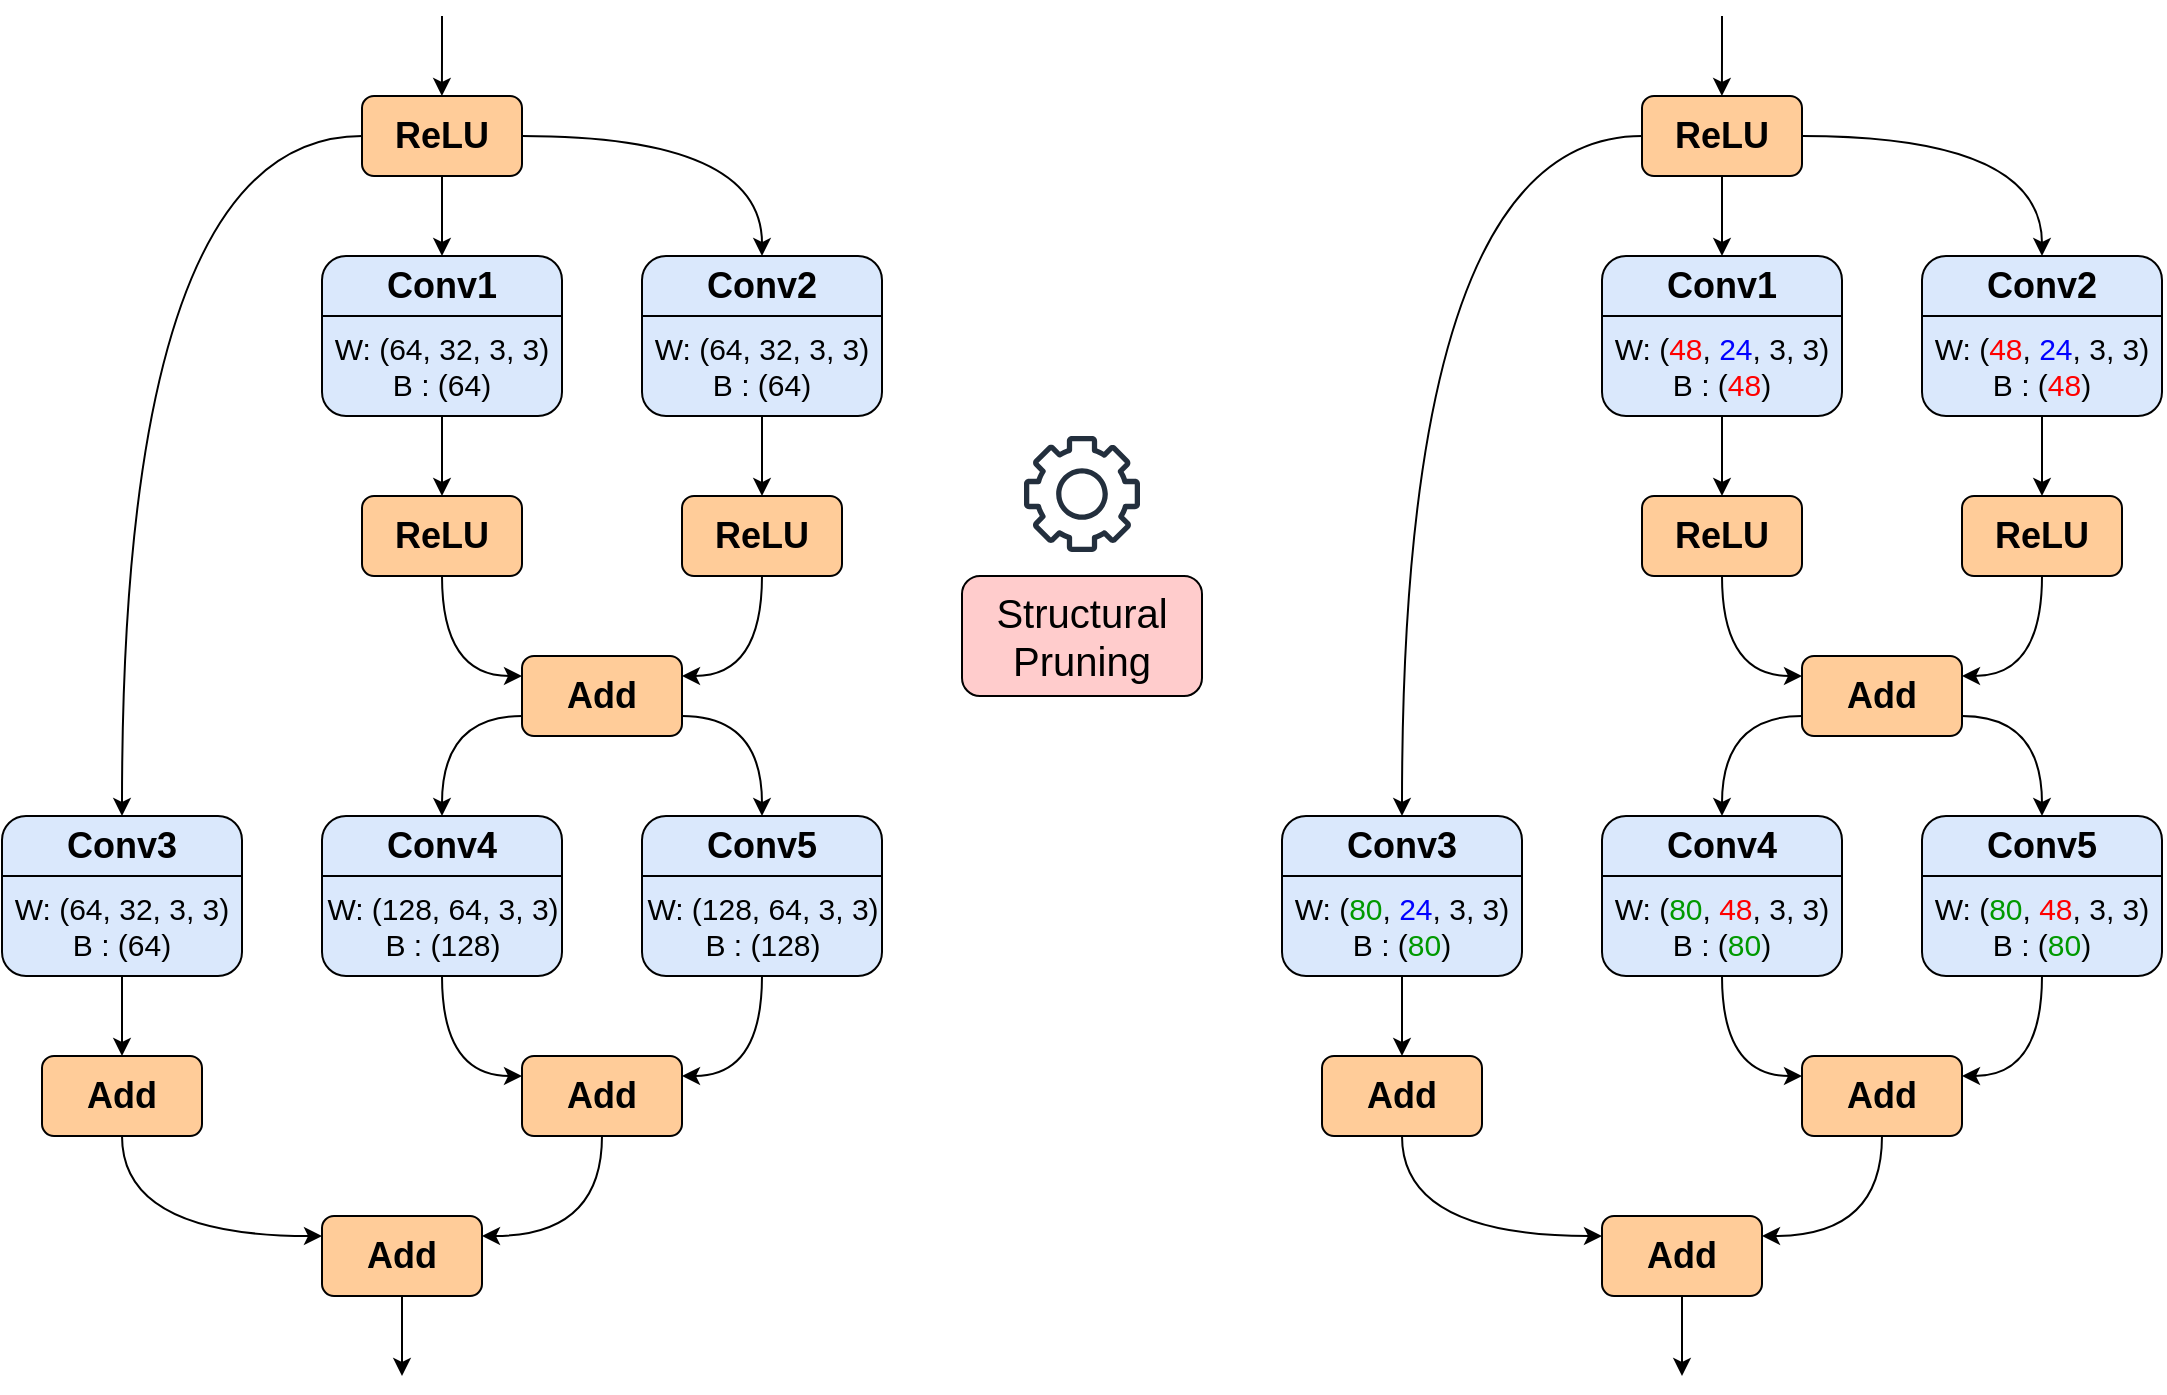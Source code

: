 <mxfile version="26.1.1">
  <diagram name="Trang-1" id="q7D1C00wIaDFVtjJNffa">
    <mxGraphModel dx="1489" dy="807" grid="1" gridSize="10" guides="1" tooltips="1" connect="1" arrows="1" fold="1" page="1" pageScale="1" pageWidth="850" pageHeight="1100" math="0" shadow="0">
      <root>
        <mxCell id="0" />
        <mxCell id="1" parent="0" />
        <mxCell id="fik9IuDUR1Fv5bedAydr-26" style="edgeStyle=orthogonalEdgeStyle;rounded=0;orthogonalLoop=1;jettySize=auto;html=1;" edge="1" parent="1" source="fik9IuDUR1Fv5bedAydr-1" target="fik9IuDUR1Fv5bedAydr-2">
          <mxGeometry relative="1" as="geometry" />
        </mxCell>
        <mxCell id="fik9IuDUR1Fv5bedAydr-27" style="edgeStyle=orthogonalEdgeStyle;rounded=0;orthogonalLoop=1;jettySize=auto;html=1;curved=1;" edge="1" parent="1" source="fik9IuDUR1Fv5bedAydr-1" target="fik9IuDUR1Fv5bedAydr-23">
          <mxGeometry relative="1" as="geometry" />
        </mxCell>
        <mxCell id="fik9IuDUR1Fv5bedAydr-62" style="edgeStyle=orthogonalEdgeStyle;rounded=0;orthogonalLoop=1;jettySize=auto;html=1;exitX=0;exitY=0.5;exitDx=0;exitDy=0;entryX=0.5;entryY=0;entryDx=0;entryDy=0;curved=1;" edge="1" parent="1" source="fik9IuDUR1Fv5bedAydr-1" target="fik9IuDUR1Fv5bedAydr-59">
          <mxGeometry relative="1" as="geometry" />
        </mxCell>
        <mxCell id="fik9IuDUR1Fv5bedAydr-1" value="&lt;b&gt;&lt;font style=&quot;font-size: 18px;&quot;&gt;ReLU&lt;/font&gt;&lt;/b&gt;" style="rounded=1;whiteSpace=wrap;html=1;fillColor=#ffcc99;strokeColor=default;" vertex="1" parent="1">
          <mxGeometry x="300" y="520" width="80" height="40" as="geometry" />
        </mxCell>
        <mxCell id="fik9IuDUR1Fv5bedAydr-42" style="edgeStyle=orthogonalEdgeStyle;rounded=0;orthogonalLoop=1;jettySize=auto;html=1;entryX=0.5;entryY=0;entryDx=0;entryDy=0;" edge="1" parent="1" source="fik9IuDUR1Fv5bedAydr-2" target="fik9IuDUR1Fv5bedAydr-38">
          <mxGeometry relative="1" as="geometry" />
        </mxCell>
        <mxCell id="fik9IuDUR1Fv5bedAydr-2" value="&lt;font style=&quot;font-size: 18px;&quot;&gt;&lt;b&gt;Conv1&lt;/b&gt;&lt;/font&gt;" style="rounded=1;whiteSpace=wrap;html=1;labelPosition=center;verticalLabelPosition=middle;align=center;verticalAlign=top;spacing=0;fillColor=#dae8fc;strokeColor=default;" vertex="1" parent="1">
          <mxGeometry x="280" y="600" width="120" height="80" as="geometry" />
        </mxCell>
        <mxCell id="fik9IuDUR1Fv5bedAydr-21" value="" style="endArrow=none;html=1;rounded=0;exitX=0;exitY=0.25;exitDx=0;exitDy=0;entryX=1;entryY=0.25;entryDx=0;entryDy=0;" edge="1" parent="1">
          <mxGeometry width="50" height="50" relative="1" as="geometry">
            <mxPoint x="280" y="630" as="sourcePoint" />
            <mxPoint x="400" y="630" as="targetPoint" />
          </mxGeometry>
        </mxCell>
        <mxCell id="fik9IuDUR1Fv5bedAydr-22" value="&lt;font&gt;W: (64, 32, 3, 3)&lt;/font&gt;&lt;div&gt;&lt;font&gt;B : (64)&lt;/font&gt;&lt;/div&gt;" style="text;html=1;align=center;verticalAlign=middle;whiteSpace=wrap;rounded=0;fontSize=15;" vertex="1" parent="1">
          <mxGeometry x="285" y="640" width="110" height="30" as="geometry" />
        </mxCell>
        <mxCell id="fik9IuDUR1Fv5bedAydr-41" style="edgeStyle=orthogonalEdgeStyle;rounded=0;orthogonalLoop=1;jettySize=auto;html=1;entryX=0.5;entryY=0;entryDx=0;entryDy=0;" edge="1" parent="1" source="fik9IuDUR1Fv5bedAydr-23" target="fik9IuDUR1Fv5bedAydr-40">
          <mxGeometry relative="1" as="geometry" />
        </mxCell>
        <mxCell id="fik9IuDUR1Fv5bedAydr-23" value="&lt;font style=&quot;font-size: 18px;&quot;&gt;&lt;b&gt;Conv2&lt;/b&gt;&lt;/font&gt;" style="rounded=1;whiteSpace=wrap;html=1;labelPosition=center;verticalLabelPosition=middle;align=center;verticalAlign=top;spacing=0;fillColor=#dae8fc;strokeColor=default;" vertex="1" parent="1">
          <mxGeometry x="440" y="600" width="120" height="80" as="geometry" />
        </mxCell>
        <mxCell id="fik9IuDUR1Fv5bedAydr-24" value="" style="endArrow=none;html=1;rounded=0;exitX=0;exitY=0.25;exitDx=0;exitDy=0;entryX=1;entryY=0.25;entryDx=0;entryDy=0;" edge="1" parent="1">
          <mxGeometry width="50" height="50" relative="1" as="geometry">
            <mxPoint x="440" y="630" as="sourcePoint" />
            <mxPoint x="560" y="630" as="targetPoint" />
          </mxGeometry>
        </mxCell>
        <mxCell id="fik9IuDUR1Fv5bedAydr-25" value="&lt;font&gt;W: (64, 32, 3, 3)&lt;/font&gt;&lt;div&gt;&lt;font&gt;B : (64)&lt;/font&gt;&lt;/div&gt;" style="text;html=1;align=center;verticalAlign=middle;whiteSpace=wrap;rounded=0;fontSize=15;" vertex="1" parent="1">
          <mxGeometry x="445" y="640" width="110" height="30" as="geometry" />
        </mxCell>
        <mxCell id="fik9IuDUR1Fv5bedAydr-65" style="edgeStyle=orthogonalEdgeStyle;rounded=0;orthogonalLoop=1;jettySize=auto;html=1;entryX=0;entryY=0.25;entryDx=0;entryDy=0;curved=1;" edge="1" parent="1" source="fik9IuDUR1Fv5bedAydr-28" target="fik9IuDUR1Fv5bedAydr-63">
          <mxGeometry relative="1" as="geometry" />
        </mxCell>
        <mxCell id="fik9IuDUR1Fv5bedAydr-28" value="&lt;font style=&quot;font-size: 18px;&quot;&gt;&lt;b&gt;Conv4&lt;/b&gt;&lt;/font&gt;" style="rounded=1;whiteSpace=wrap;html=1;labelPosition=center;verticalLabelPosition=middle;align=center;verticalAlign=top;spacing=0;fillColor=#dae8fc;strokeColor=default;" vertex="1" parent="1">
          <mxGeometry x="280" y="880" width="120" height="80" as="geometry" />
        </mxCell>
        <mxCell id="fik9IuDUR1Fv5bedAydr-29" value="" style="endArrow=none;html=1;rounded=0;exitX=0;exitY=0.25;exitDx=0;exitDy=0;entryX=1;entryY=0.25;entryDx=0;entryDy=0;" edge="1" parent="1">
          <mxGeometry width="50" height="50" relative="1" as="geometry">
            <mxPoint x="280" y="910" as="sourcePoint" />
            <mxPoint x="400" y="910" as="targetPoint" />
          </mxGeometry>
        </mxCell>
        <mxCell id="fik9IuDUR1Fv5bedAydr-30" value="&lt;font&gt;W: (128, 64, 3, 3)&lt;/font&gt;&lt;div&gt;&lt;font&gt;B : (128)&lt;/font&gt;&lt;/div&gt;" style="text;html=1;align=center;verticalAlign=middle;whiteSpace=wrap;rounded=0;fontSize=15;" vertex="1" parent="1">
          <mxGeometry x="277.5" y="920" width="125" height="30" as="geometry" />
        </mxCell>
        <mxCell id="fik9IuDUR1Fv5bedAydr-64" style="edgeStyle=orthogonalEdgeStyle;rounded=0;orthogonalLoop=1;jettySize=auto;html=1;exitX=0.5;exitY=1;exitDx=0;exitDy=0;entryX=1;entryY=0.25;entryDx=0;entryDy=0;curved=1;" edge="1" parent="1" source="fik9IuDUR1Fv5bedAydr-31" target="fik9IuDUR1Fv5bedAydr-63">
          <mxGeometry relative="1" as="geometry" />
        </mxCell>
        <mxCell id="fik9IuDUR1Fv5bedAydr-31" value="&lt;font style=&quot;font-size: 18px;&quot;&gt;&lt;b&gt;Conv5&lt;/b&gt;&lt;/font&gt;" style="rounded=1;whiteSpace=wrap;html=1;labelPosition=center;verticalLabelPosition=middle;align=center;verticalAlign=top;spacing=0;fillColor=#dae8fc;strokeColor=default;" vertex="1" parent="1">
          <mxGeometry x="440" y="880" width="120" height="80" as="geometry" />
        </mxCell>
        <mxCell id="fik9IuDUR1Fv5bedAydr-32" value="" style="endArrow=none;html=1;rounded=0;exitX=0;exitY=0.25;exitDx=0;exitDy=0;entryX=1;entryY=0.25;entryDx=0;entryDy=0;" edge="1" parent="1">
          <mxGeometry width="50" height="50" relative="1" as="geometry">
            <mxPoint x="440" y="910" as="sourcePoint" />
            <mxPoint x="560" y="910" as="targetPoint" />
          </mxGeometry>
        </mxCell>
        <mxCell id="fik9IuDUR1Fv5bedAydr-33" value="&lt;font&gt;W: (128, 64, 3, 3)&lt;/font&gt;&lt;div&gt;&lt;font&gt;B : (128)&lt;/font&gt;&lt;/div&gt;" style="text;html=1;align=center;verticalAlign=middle;whiteSpace=wrap;rounded=0;fontSize=15;" vertex="1" parent="1">
          <mxGeometry x="437.5" y="920" width="125" height="30" as="geometry" />
        </mxCell>
        <mxCell id="fik9IuDUR1Fv5bedAydr-53" style="rounded=0;orthogonalLoop=1;jettySize=auto;html=1;entryX=0;entryY=0.25;entryDx=0;entryDy=0;edgeStyle=orthogonalEdgeStyle;curved=1;" edge="1" parent="1" source="fik9IuDUR1Fv5bedAydr-38" target="fik9IuDUR1Fv5bedAydr-43">
          <mxGeometry relative="1" as="geometry">
            <Array as="points">
              <mxPoint x="340" y="810" />
            </Array>
          </mxGeometry>
        </mxCell>
        <mxCell id="fik9IuDUR1Fv5bedAydr-38" value="&lt;b&gt;&lt;font style=&quot;font-size: 18px;&quot;&gt;ReLU&lt;/font&gt;&lt;/b&gt;" style="rounded=1;whiteSpace=wrap;html=1;fillColor=#ffcc99;strokeColor=default;" vertex="1" parent="1">
          <mxGeometry x="300" y="720" width="80" height="40" as="geometry" />
        </mxCell>
        <mxCell id="fik9IuDUR1Fv5bedAydr-54" style="edgeStyle=orthogonalEdgeStyle;rounded=0;orthogonalLoop=1;jettySize=auto;html=1;entryX=1;entryY=0.25;entryDx=0;entryDy=0;curved=1;" edge="1" parent="1" source="fik9IuDUR1Fv5bedAydr-40" target="fik9IuDUR1Fv5bedAydr-43">
          <mxGeometry relative="1" as="geometry">
            <Array as="points">
              <mxPoint x="500" y="810" />
            </Array>
          </mxGeometry>
        </mxCell>
        <mxCell id="fik9IuDUR1Fv5bedAydr-40" value="&lt;b&gt;&lt;font style=&quot;font-size: 18px;&quot;&gt;ReLU&lt;/font&gt;&lt;/b&gt;" style="rounded=1;whiteSpace=wrap;html=1;fillColor=#ffcc99;strokeColor=default;" vertex="1" parent="1">
          <mxGeometry x="460" y="720" width="80" height="40" as="geometry" />
        </mxCell>
        <mxCell id="fik9IuDUR1Fv5bedAydr-51" style="edgeStyle=orthogonalEdgeStyle;rounded=0;orthogonalLoop=1;jettySize=auto;html=1;exitX=1;exitY=0.75;exitDx=0;exitDy=0;entryX=0.5;entryY=0;entryDx=0;entryDy=0;curved=1;" edge="1" parent="1" source="fik9IuDUR1Fv5bedAydr-43" target="fik9IuDUR1Fv5bedAydr-31">
          <mxGeometry relative="1" as="geometry" />
        </mxCell>
        <mxCell id="fik9IuDUR1Fv5bedAydr-52" style="edgeStyle=orthogonalEdgeStyle;rounded=0;orthogonalLoop=1;jettySize=auto;html=1;exitX=0;exitY=0.75;exitDx=0;exitDy=0;entryX=0.5;entryY=0;entryDx=0;entryDy=0;curved=1;" edge="1" parent="1" source="fik9IuDUR1Fv5bedAydr-43" target="fik9IuDUR1Fv5bedAydr-28">
          <mxGeometry relative="1" as="geometry" />
        </mxCell>
        <mxCell id="fik9IuDUR1Fv5bedAydr-43" value="&lt;b&gt;&lt;font style=&quot;font-size: 18px;&quot;&gt;Add&lt;/font&gt;&lt;/b&gt;" style="rounded=1;whiteSpace=wrap;html=1;fillColor=#ffcc99;strokeColor=default;" vertex="1" parent="1">
          <mxGeometry x="380" y="800" width="80" height="40" as="geometry" />
        </mxCell>
        <mxCell id="fik9IuDUR1Fv5bedAydr-70" style="edgeStyle=orthogonalEdgeStyle;rounded=0;orthogonalLoop=1;jettySize=auto;html=1;exitX=0.5;exitY=1;exitDx=0;exitDy=0;entryX=0;entryY=0.25;entryDx=0;entryDy=0;curved=1;" edge="1" parent="1" source="fik9IuDUR1Fv5bedAydr-72" target="fik9IuDUR1Fv5bedAydr-66">
          <mxGeometry relative="1" as="geometry" />
        </mxCell>
        <mxCell id="fik9IuDUR1Fv5bedAydr-73" style="edgeStyle=orthogonalEdgeStyle;rounded=0;orthogonalLoop=1;jettySize=auto;html=1;entryX=0.5;entryY=0;entryDx=0;entryDy=0;" edge="1" parent="1" source="fik9IuDUR1Fv5bedAydr-59" target="fik9IuDUR1Fv5bedAydr-72">
          <mxGeometry relative="1" as="geometry" />
        </mxCell>
        <mxCell id="fik9IuDUR1Fv5bedAydr-59" value="&lt;font style=&quot;font-size: 18px;&quot;&gt;&lt;b&gt;Conv3&lt;/b&gt;&lt;/font&gt;" style="rounded=1;whiteSpace=wrap;html=1;labelPosition=center;verticalLabelPosition=middle;align=center;verticalAlign=top;spacing=0;fillColor=#dae8fc;strokeColor=default;" vertex="1" parent="1">
          <mxGeometry x="120" y="880" width="120" height="80" as="geometry" />
        </mxCell>
        <mxCell id="fik9IuDUR1Fv5bedAydr-60" value="" style="endArrow=none;html=1;rounded=0;exitX=0;exitY=0.25;exitDx=0;exitDy=0;entryX=1;entryY=0.25;entryDx=0;entryDy=0;" edge="1" parent="1">
          <mxGeometry width="50" height="50" relative="1" as="geometry">
            <mxPoint x="120" y="910" as="sourcePoint" />
            <mxPoint x="240" y="910" as="targetPoint" />
          </mxGeometry>
        </mxCell>
        <mxCell id="fik9IuDUR1Fv5bedAydr-61" value="&lt;font&gt;W: (64, 32, 3, 3)&lt;/font&gt;&lt;div&gt;&lt;font&gt;B : (64)&lt;/font&gt;&lt;/div&gt;" style="text;html=1;align=center;verticalAlign=middle;whiteSpace=wrap;rounded=0;fontSize=15;" vertex="1" parent="1">
          <mxGeometry x="125" y="920" width="110" height="30" as="geometry" />
        </mxCell>
        <mxCell id="fik9IuDUR1Fv5bedAydr-67" style="edgeStyle=orthogonalEdgeStyle;rounded=0;orthogonalLoop=1;jettySize=auto;html=1;entryX=1;entryY=0.25;entryDx=0;entryDy=0;curved=1;exitX=0.5;exitY=1;exitDx=0;exitDy=0;" edge="1" parent="1" source="fik9IuDUR1Fv5bedAydr-63" target="fik9IuDUR1Fv5bedAydr-66">
          <mxGeometry relative="1" as="geometry" />
        </mxCell>
        <mxCell id="fik9IuDUR1Fv5bedAydr-63" value="&lt;b&gt;&lt;font style=&quot;font-size: 18px;&quot;&gt;Add&lt;/font&gt;&lt;/b&gt;" style="rounded=1;whiteSpace=wrap;html=1;fillColor=#ffcc99;strokeColor=default;" vertex="1" parent="1">
          <mxGeometry x="380" y="1000" width="80" height="40" as="geometry" />
        </mxCell>
        <mxCell id="fik9IuDUR1Fv5bedAydr-71" style="edgeStyle=orthogonalEdgeStyle;rounded=0;orthogonalLoop=1;jettySize=auto;html=1;" edge="1" parent="1" source="fik9IuDUR1Fv5bedAydr-66">
          <mxGeometry relative="1" as="geometry">
            <mxPoint x="320" y="1160" as="targetPoint" />
          </mxGeometry>
        </mxCell>
        <mxCell id="fik9IuDUR1Fv5bedAydr-66" value="&lt;b&gt;&lt;font style=&quot;font-size: 18px;&quot;&gt;Add&lt;/font&gt;&lt;/b&gt;" style="rounded=1;whiteSpace=wrap;html=1;fillColor=#ffcc99;strokeColor=default;" vertex="1" parent="1">
          <mxGeometry x="280" y="1080" width="80" height="40" as="geometry" />
        </mxCell>
        <mxCell id="fik9IuDUR1Fv5bedAydr-68" style="edgeStyle=orthogonalEdgeStyle;rounded=0;orthogonalLoop=1;jettySize=auto;html=1;" edge="1" parent="1">
          <mxGeometry relative="1" as="geometry">
            <mxPoint x="340" y="480" as="sourcePoint" />
            <mxPoint x="339.95" y="520" as="targetPoint" />
            <Array as="points">
              <mxPoint x="339.95" y="500" />
            </Array>
          </mxGeometry>
        </mxCell>
        <mxCell id="fik9IuDUR1Fv5bedAydr-72" value="&lt;b&gt;&lt;font style=&quot;font-size: 18px;&quot;&gt;Add&lt;/font&gt;&lt;/b&gt;" style="rounded=1;whiteSpace=wrap;html=1;fillColor=#ffcc99;strokeColor=default;" vertex="1" parent="1">
          <mxGeometry x="140" y="1000" width="80" height="40" as="geometry" />
        </mxCell>
        <mxCell id="fik9IuDUR1Fv5bedAydr-74" style="edgeStyle=orthogonalEdgeStyle;rounded=0;orthogonalLoop=1;jettySize=auto;html=1;" edge="1" parent="1" source="fik9IuDUR1Fv5bedAydr-77" target="fik9IuDUR1Fv5bedAydr-79">
          <mxGeometry relative="1" as="geometry" />
        </mxCell>
        <mxCell id="fik9IuDUR1Fv5bedAydr-75" style="edgeStyle=orthogonalEdgeStyle;rounded=0;orthogonalLoop=1;jettySize=auto;html=1;curved=1;" edge="1" parent="1" source="fik9IuDUR1Fv5bedAydr-77" target="fik9IuDUR1Fv5bedAydr-83">
          <mxGeometry relative="1" as="geometry" />
        </mxCell>
        <mxCell id="fik9IuDUR1Fv5bedAydr-76" style="edgeStyle=orthogonalEdgeStyle;rounded=0;orthogonalLoop=1;jettySize=auto;html=1;exitX=0;exitY=0.5;exitDx=0;exitDy=0;entryX=0.5;entryY=0;entryDx=0;entryDy=0;curved=1;" edge="1" parent="1" source="fik9IuDUR1Fv5bedAydr-77" target="fik9IuDUR1Fv5bedAydr-103">
          <mxGeometry relative="1" as="geometry" />
        </mxCell>
        <mxCell id="fik9IuDUR1Fv5bedAydr-77" value="&lt;b&gt;&lt;font style=&quot;font-size: 18px;&quot;&gt;ReLU&lt;/font&gt;&lt;/b&gt;" style="rounded=1;whiteSpace=wrap;html=1;fillColor=#ffcc99;strokeColor=default;" vertex="1" parent="1">
          <mxGeometry x="940" y="520" width="80" height="40" as="geometry" />
        </mxCell>
        <mxCell id="fik9IuDUR1Fv5bedAydr-78" style="edgeStyle=orthogonalEdgeStyle;rounded=0;orthogonalLoop=1;jettySize=auto;html=1;entryX=0.5;entryY=0;entryDx=0;entryDy=0;" edge="1" parent="1" source="fik9IuDUR1Fv5bedAydr-79" target="fik9IuDUR1Fv5bedAydr-95">
          <mxGeometry relative="1" as="geometry" />
        </mxCell>
        <mxCell id="fik9IuDUR1Fv5bedAydr-79" value="&lt;font style=&quot;font-size: 18px;&quot;&gt;&lt;b&gt;Conv1&lt;/b&gt;&lt;/font&gt;" style="rounded=1;whiteSpace=wrap;html=1;labelPosition=center;verticalLabelPosition=middle;align=center;verticalAlign=top;spacing=0;fillColor=#dae8fc;strokeColor=default;" vertex="1" parent="1">
          <mxGeometry x="920" y="600" width="120" height="80" as="geometry" />
        </mxCell>
        <mxCell id="fik9IuDUR1Fv5bedAydr-80" value="" style="endArrow=none;html=1;rounded=0;exitX=0;exitY=0.25;exitDx=0;exitDy=0;entryX=1;entryY=0.25;entryDx=0;entryDy=0;" edge="1" parent="1">
          <mxGeometry width="50" height="50" relative="1" as="geometry">
            <mxPoint x="920" y="630" as="sourcePoint" />
            <mxPoint x="1040" y="630" as="targetPoint" />
          </mxGeometry>
        </mxCell>
        <mxCell id="fik9IuDUR1Fv5bedAydr-81" value="&lt;font&gt;W: (&lt;font style=&quot;color: light-dark(rgb(255, 0, 0), rgb(237, 237, 237));&quot;&gt;48&lt;/font&gt;, &lt;font style=&quot;color: light-dark(rgb(0, 0, 255), rgb(237, 237, 237));&quot;&gt;24&lt;/font&gt;, 3, 3)&lt;/font&gt;&lt;div&gt;&lt;font&gt;B : (&lt;font style=&quot;color: rgb(255, 0, 0);&quot;&gt;48&lt;/font&gt;)&lt;/font&gt;&lt;/div&gt;" style="text;html=1;align=center;verticalAlign=middle;whiteSpace=wrap;rounded=0;fontSize=15;" vertex="1" parent="1">
          <mxGeometry x="925" y="640" width="110" height="30" as="geometry" />
        </mxCell>
        <mxCell id="fik9IuDUR1Fv5bedAydr-82" style="edgeStyle=orthogonalEdgeStyle;rounded=0;orthogonalLoop=1;jettySize=auto;html=1;entryX=0.5;entryY=0;entryDx=0;entryDy=0;" edge="1" parent="1" source="fik9IuDUR1Fv5bedAydr-83" target="fik9IuDUR1Fv5bedAydr-97">
          <mxGeometry relative="1" as="geometry" />
        </mxCell>
        <mxCell id="fik9IuDUR1Fv5bedAydr-83" value="&lt;font style=&quot;font-size: 18px;&quot;&gt;&lt;b&gt;Conv2&lt;/b&gt;&lt;/font&gt;" style="rounded=1;whiteSpace=wrap;html=1;labelPosition=center;verticalLabelPosition=middle;align=center;verticalAlign=top;spacing=0;fillColor=#dae8fc;strokeColor=default;" vertex="1" parent="1">
          <mxGeometry x="1080" y="600" width="120" height="80" as="geometry" />
        </mxCell>
        <mxCell id="fik9IuDUR1Fv5bedAydr-84" value="" style="endArrow=none;html=1;rounded=0;exitX=0;exitY=0.25;exitDx=0;exitDy=0;entryX=1;entryY=0.25;entryDx=0;entryDy=0;" edge="1" parent="1">
          <mxGeometry width="50" height="50" relative="1" as="geometry">
            <mxPoint x="1080" y="630" as="sourcePoint" />
            <mxPoint x="1200" y="630" as="targetPoint" />
          </mxGeometry>
        </mxCell>
        <mxCell id="fik9IuDUR1Fv5bedAydr-85" value="&lt;font&gt;W: (&lt;font style=&quot;color: light-dark(rgb(255, 0, 0), rgb(237, 237, 237));&quot;&gt;48&lt;/font&gt;, &lt;font style=&quot;color: light-dark(rgb(0, 0, 255), rgb(237, 237, 237));&quot;&gt;24&lt;/font&gt;, 3, 3)&lt;/font&gt;&lt;div&gt;&lt;font&gt;B : (&lt;font style=&quot;color: rgb(255, 0, 0);&quot;&gt;48&lt;/font&gt;)&lt;/font&gt;&lt;/div&gt;" style="text;html=1;align=center;verticalAlign=middle;whiteSpace=wrap;rounded=0;fontSize=15;" vertex="1" parent="1">
          <mxGeometry x="1085" y="640" width="110" height="30" as="geometry" />
        </mxCell>
        <mxCell id="fik9IuDUR1Fv5bedAydr-86" style="edgeStyle=orthogonalEdgeStyle;rounded=0;orthogonalLoop=1;jettySize=auto;html=1;entryX=0;entryY=0.25;entryDx=0;entryDy=0;curved=1;" edge="1" parent="1" source="fik9IuDUR1Fv5bedAydr-87" target="fik9IuDUR1Fv5bedAydr-107">
          <mxGeometry relative="1" as="geometry" />
        </mxCell>
        <mxCell id="fik9IuDUR1Fv5bedAydr-87" value="&lt;font style=&quot;font-size: 18px;&quot;&gt;&lt;b&gt;Conv4&lt;/b&gt;&lt;/font&gt;" style="rounded=1;whiteSpace=wrap;html=1;labelPosition=center;verticalLabelPosition=middle;align=center;verticalAlign=top;spacing=0;fillColor=#dae8fc;strokeColor=default;" vertex="1" parent="1">
          <mxGeometry x="920" y="880" width="120" height="80" as="geometry" />
        </mxCell>
        <mxCell id="fik9IuDUR1Fv5bedAydr-88" value="" style="endArrow=none;html=1;rounded=0;exitX=0;exitY=0.25;exitDx=0;exitDy=0;entryX=1;entryY=0.25;entryDx=0;entryDy=0;" edge="1" parent="1">
          <mxGeometry width="50" height="50" relative="1" as="geometry">
            <mxPoint x="920" y="910" as="sourcePoint" />
            <mxPoint x="1040" y="910" as="targetPoint" />
          </mxGeometry>
        </mxCell>
        <mxCell id="fik9IuDUR1Fv5bedAydr-89" value="&lt;font style=&quot;font-size: 15px;&quot;&gt;W: (&lt;font style=&quot;color: light-dark(rgb(0, 153, 0), rgb(237, 237, 237));&quot;&gt;80&lt;/font&gt;, &lt;font style=&quot;color: rgb(255, 0, 0);&quot;&gt;48&lt;/font&gt;, 3, 3)&lt;/font&gt;&lt;div&gt;&lt;font style=&quot;font-size: 15px;&quot;&gt;B : (&lt;font style=&quot;color: rgb(0, 153, 0);&quot;&gt;80&lt;/font&gt;)&lt;/font&gt;&lt;/div&gt;" style="text;html=1;align=center;verticalAlign=middle;whiteSpace=wrap;rounded=0;fontSize=14;" vertex="1" parent="1">
          <mxGeometry x="920" y="920" width="120" height="30" as="geometry" />
        </mxCell>
        <mxCell id="fik9IuDUR1Fv5bedAydr-90" style="edgeStyle=orthogonalEdgeStyle;rounded=0;orthogonalLoop=1;jettySize=auto;html=1;exitX=0.5;exitY=1;exitDx=0;exitDy=0;entryX=1;entryY=0.25;entryDx=0;entryDy=0;curved=1;" edge="1" parent="1" source="fik9IuDUR1Fv5bedAydr-91" target="fik9IuDUR1Fv5bedAydr-107">
          <mxGeometry relative="1" as="geometry" />
        </mxCell>
        <mxCell id="fik9IuDUR1Fv5bedAydr-91" value="&lt;font style=&quot;font-size: 18px;&quot;&gt;&lt;b&gt;Conv5&lt;/b&gt;&lt;/font&gt;" style="rounded=1;whiteSpace=wrap;html=1;labelPosition=center;verticalLabelPosition=middle;align=center;verticalAlign=top;spacing=0;fillColor=#dae8fc;strokeColor=default;" vertex="1" parent="1">
          <mxGeometry x="1080" y="880" width="120" height="80" as="geometry" />
        </mxCell>
        <mxCell id="fik9IuDUR1Fv5bedAydr-92" value="" style="endArrow=none;html=1;rounded=0;exitX=0;exitY=0.25;exitDx=0;exitDy=0;entryX=1;entryY=0.25;entryDx=0;entryDy=0;" edge="1" parent="1">
          <mxGeometry width="50" height="50" relative="1" as="geometry">
            <mxPoint x="1080" y="910" as="sourcePoint" />
            <mxPoint x="1200" y="910" as="targetPoint" />
          </mxGeometry>
        </mxCell>
        <mxCell id="fik9IuDUR1Fv5bedAydr-93" value="&lt;font style=&quot;font-size: 15px;&quot;&gt;W: (&lt;font style=&quot;color: rgb(0, 153, 0);&quot;&gt;80&lt;/font&gt;, &lt;font style=&quot;color: rgb(255, 0, 0);&quot;&gt;48&lt;/font&gt;, 3, 3)&lt;/font&gt;&lt;div&gt;&lt;font style=&quot;font-size: 15px;&quot;&gt;B : (&lt;font style=&quot;color: rgb(0, 153, 0);&quot;&gt;80&lt;/font&gt;)&lt;/font&gt;&lt;/div&gt;" style="text;html=1;align=center;verticalAlign=middle;whiteSpace=wrap;rounded=0;fontSize=14;" vertex="1" parent="1">
          <mxGeometry x="1080" y="920" width="120" height="30" as="geometry" />
        </mxCell>
        <mxCell id="fik9IuDUR1Fv5bedAydr-94" style="rounded=0;orthogonalLoop=1;jettySize=auto;html=1;entryX=0;entryY=0.25;entryDx=0;entryDy=0;edgeStyle=orthogonalEdgeStyle;curved=1;" edge="1" parent="1" source="fik9IuDUR1Fv5bedAydr-95" target="fik9IuDUR1Fv5bedAydr-100">
          <mxGeometry relative="1" as="geometry">
            <Array as="points">
              <mxPoint x="980" y="810" />
            </Array>
          </mxGeometry>
        </mxCell>
        <mxCell id="fik9IuDUR1Fv5bedAydr-95" value="&lt;b&gt;&lt;font style=&quot;font-size: 18px;&quot;&gt;ReLU&lt;/font&gt;&lt;/b&gt;" style="rounded=1;whiteSpace=wrap;html=1;fillColor=#ffcc99;strokeColor=default;" vertex="1" parent="1">
          <mxGeometry x="940" y="720" width="80" height="40" as="geometry" />
        </mxCell>
        <mxCell id="fik9IuDUR1Fv5bedAydr-96" style="edgeStyle=orthogonalEdgeStyle;rounded=0;orthogonalLoop=1;jettySize=auto;html=1;entryX=1;entryY=0.25;entryDx=0;entryDy=0;curved=1;" edge="1" parent="1" source="fik9IuDUR1Fv5bedAydr-97" target="fik9IuDUR1Fv5bedAydr-100">
          <mxGeometry relative="1" as="geometry">
            <Array as="points">
              <mxPoint x="1140" y="810" />
            </Array>
          </mxGeometry>
        </mxCell>
        <mxCell id="fik9IuDUR1Fv5bedAydr-97" value="&lt;b&gt;&lt;font style=&quot;font-size: 18px;&quot;&gt;ReLU&lt;/font&gt;&lt;/b&gt;" style="rounded=1;whiteSpace=wrap;html=1;fillColor=#ffcc99;strokeColor=default;" vertex="1" parent="1">
          <mxGeometry x="1100" y="720" width="80" height="40" as="geometry" />
        </mxCell>
        <mxCell id="fik9IuDUR1Fv5bedAydr-98" style="edgeStyle=orthogonalEdgeStyle;rounded=0;orthogonalLoop=1;jettySize=auto;html=1;exitX=1;exitY=0.75;exitDx=0;exitDy=0;entryX=0.5;entryY=0;entryDx=0;entryDy=0;curved=1;" edge="1" parent="1" source="fik9IuDUR1Fv5bedAydr-100" target="fik9IuDUR1Fv5bedAydr-91">
          <mxGeometry relative="1" as="geometry" />
        </mxCell>
        <mxCell id="fik9IuDUR1Fv5bedAydr-99" style="edgeStyle=orthogonalEdgeStyle;rounded=0;orthogonalLoop=1;jettySize=auto;html=1;exitX=0;exitY=0.75;exitDx=0;exitDy=0;entryX=0.5;entryY=0;entryDx=0;entryDy=0;curved=1;" edge="1" parent="1" source="fik9IuDUR1Fv5bedAydr-100" target="fik9IuDUR1Fv5bedAydr-87">
          <mxGeometry relative="1" as="geometry" />
        </mxCell>
        <mxCell id="fik9IuDUR1Fv5bedAydr-100" value="&lt;b&gt;&lt;font style=&quot;font-size: 18px;&quot;&gt;Add&lt;/font&gt;&lt;/b&gt;" style="rounded=1;whiteSpace=wrap;html=1;fillColor=#ffcc99;strokeColor=default;" vertex="1" parent="1">
          <mxGeometry x="1020" y="800" width="80" height="40" as="geometry" />
        </mxCell>
        <mxCell id="fik9IuDUR1Fv5bedAydr-101" style="edgeStyle=orthogonalEdgeStyle;rounded=0;orthogonalLoop=1;jettySize=auto;html=1;exitX=0.5;exitY=1;exitDx=0;exitDy=0;entryX=0;entryY=0.25;entryDx=0;entryDy=0;curved=1;" edge="1" parent="1" source="fik9IuDUR1Fv5bedAydr-111" target="fik9IuDUR1Fv5bedAydr-109">
          <mxGeometry relative="1" as="geometry" />
        </mxCell>
        <mxCell id="fik9IuDUR1Fv5bedAydr-102" style="edgeStyle=orthogonalEdgeStyle;rounded=0;orthogonalLoop=1;jettySize=auto;html=1;entryX=0.5;entryY=0;entryDx=0;entryDy=0;" edge="1" parent="1" source="fik9IuDUR1Fv5bedAydr-103" target="fik9IuDUR1Fv5bedAydr-111">
          <mxGeometry relative="1" as="geometry" />
        </mxCell>
        <mxCell id="fik9IuDUR1Fv5bedAydr-103" value="&lt;font style=&quot;font-size: 18px;&quot;&gt;&lt;b&gt;Conv3&lt;/b&gt;&lt;/font&gt;" style="rounded=1;whiteSpace=wrap;html=1;labelPosition=center;verticalLabelPosition=middle;align=center;verticalAlign=top;spacing=0;fillColor=#dae8fc;strokeColor=default;" vertex="1" parent="1">
          <mxGeometry x="760" y="880" width="120" height="80" as="geometry" />
        </mxCell>
        <mxCell id="fik9IuDUR1Fv5bedAydr-104" value="" style="endArrow=none;html=1;rounded=0;exitX=0;exitY=0.25;exitDx=0;exitDy=0;entryX=1;entryY=0.25;entryDx=0;entryDy=0;" edge="1" parent="1">
          <mxGeometry width="50" height="50" relative="1" as="geometry">
            <mxPoint x="760" y="910" as="sourcePoint" />
            <mxPoint x="880" y="910" as="targetPoint" />
          </mxGeometry>
        </mxCell>
        <mxCell id="fik9IuDUR1Fv5bedAydr-105" value="&lt;font style=&quot;font-size: 15px;&quot;&gt;W: (&lt;font style=&quot;color: rgb(0, 153, 0);&quot;&gt;80&lt;/font&gt;, &lt;font style=&quot;color: rgb(0, 0, 255);&quot;&gt;24&lt;/font&gt;, 3, 3)&lt;/font&gt;&lt;div&gt;&lt;font style=&quot;font-size: 15px;&quot;&gt;B : (&lt;font style=&quot;color: rgb(0, 153, 0);&quot;&gt;80&lt;/font&gt;)&lt;/font&gt;&lt;/div&gt;" style="text;html=1;align=center;verticalAlign=middle;whiteSpace=wrap;rounded=0;fontSize=14;" vertex="1" parent="1">
          <mxGeometry x="765" y="920" width="110" height="30" as="geometry" />
        </mxCell>
        <mxCell id="fik9IuDUR1Fv5bedAydr-106" style="edgeStyle=orthogonalEdgeStyle;rounded=0;orthogonalLoop=1;jettySize=auto;html=1;entryX=1;entryY=0.25;entryDx=0;entryDy=0;curved=1;exitX=0.5;exitY=1;exitDx=0;exitDy=0;" edge="1" parent="1" source="fik9IuDUR1Fv5bedAydr-107" target="fik9IuDUR1Fv5bedAydr-109">
          <mxGeometry relative="1" as="geometry" />
        </mxCell>
        <mxCell id="fik9IuDUR1Fv5bedAydr-107" value="&lt;b&gt;&lt;font style=&quot;font-size: 18px;&quot;&gt;Add&lt;/font&gt;&lt;/b&gt;" style="rounded=1;whiteSpace=wrap;html=1;fillColor=#ffcc99;strokeColor=default;" vertex="1" parent="1">
          <mxGeometry x="1020" y="1000" width="80" height="40" as="geometry" />
        </mxCell>
        <mxCell id="fik9IuDUR1Fv5bedAydr-108" style="edgeStyle=orthogonalEdgeStyle;rounded=0;orthogonalLoop=1;jettySize=auto;html=1;" edge="1" parent="1" source="fik9IuDUR1Fv5bedAydr-109">
          <mxGeometry relative="1" as="geometry">
            <mxPoint x="960" y="1160" as="targetPoint" />
          </mxGeometry>
        </mxCell>
        <mxCell id="fik9IuDUR1Fv5bedAydr-109" value="&lt;b&gt;&lt;font style=&quot;font-size: 18px;&quot;&gt;Add&lt;/font&gt;&lt;/b&gt;" style="rounded=1;whiteSpace=wrap;html=1;fillColor=#ffcc99;strokeColor=default;" vertex="1" parent="1">
          <mxGeometry x="920" y="1080" width="80" height="40" as="geometry" />
        </mxCell>
        <mxCell id="fik9IuDUR1Fv5bedAydr-110" style="edgeStyle=orthogonalEdgeStyle;rounded=0;orthogonalLoop=1;jettySize=auto;html=1;" edge="1" parent="1">
          <mxGeometry relative="1" as="geometry">
            <mxPoint x="980" y="480" as="sourcePoint" />
            <mxPoint x="979.95" y="520" as="targetPoint" />
            <Array as="points">
              <mxPoint x="979.95" y="500" />
            </Array>
          </mxGeometry>
        </mxCell>
        <mxCell id="fik9IuDUR1Fv5bedAydr-111" value="&lt;b&gt;&lt;font style=&quot;font-size: 18px;&quot;&gt;Add&lt;/font&gt;&lt;/b&gt;" style="rounded=1;whiteSpace=wrap;html=1;fillColor=#ffcc99;strokeColor=default;" vertex="1" parent="1">
          <mxGeometry x="780" y="1000" width="80" height="40" as="geometry" />
        </mxCell>
        <mxCell id="fik9IuDUR1Fv5bedAydr-112" style="edgeStyle=orthogonalEdgeStyle;rounded=0;orthogonalLoop=1;jettySize=auto;html=1;exitX=0.5;exitY=1;exitDx=0;exitDy=0;" edge="1" parent="1" source="fik9IuDUR1Fv5bedAydr-105" target="fik9IuDUR1Fv5bedAydr-105">
          <mxGeometry relative="1" as="geometry" />
        </mxCell>
        <mxCell id="fik9IuDUR1Fv5bedAydr-113" value="&lt;font style=&quot;font-size: 20px;&quot;&gt;Structural Pruning&lt;/font&gt;" style="rounded=1;whiteSpace=wrap;html=1;align=center;fillColor=#ffcccc;strokeColor=default;" vertex="1" parent="1">
          <mxGeometry x="600" y="760" width="120" height="60" as="geometry" />
        </mxCell>
        <mxCell id="fik9IuDUR1Fv5bedAydr-114" value="" style="sketch=0;outlineConnect=0;fontColor=#232F3E;gradientColor=none;fillColor=#232F3D;strokeColor=none;dashed=0;verticalLabelPosition=bottom;verticalAlign=top;align=center;html=1;fontSize=12;fontStyle=0;aspect=fixed;pointerEvents=1;shape=mxgraph.aws4.gear;" vertex="1" parent="1">
          <mxGeometry x="631" y="690" width="58" height="58" as="geometry" />
        </mxCell>
      </root>
    </mxGraphModel>
  </diagram>
</mxfile>
